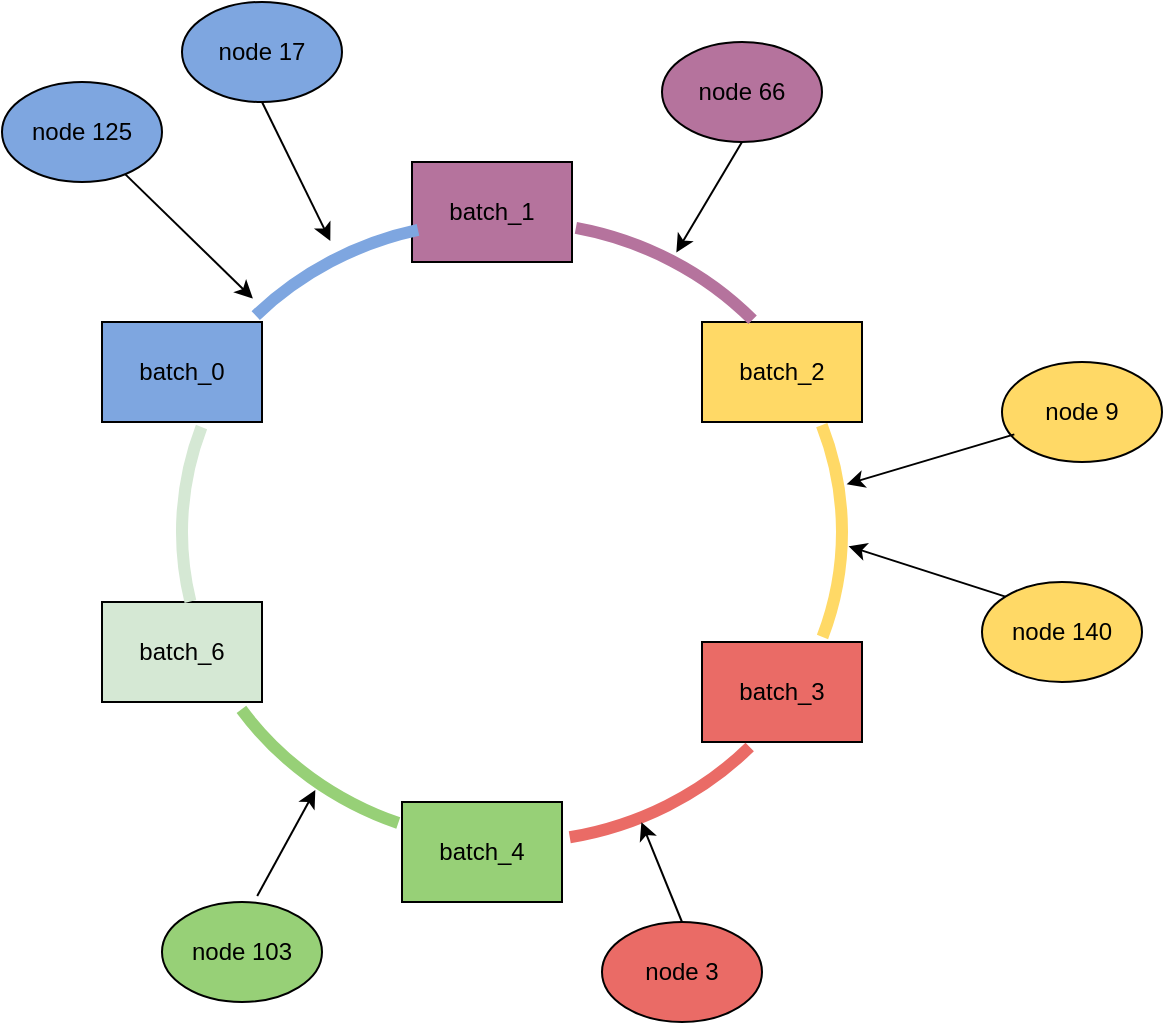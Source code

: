 <mxfile version="24.2.5" type="github">
  <diagram name="Page-1" id="aNCfaF_k5vk9_ocJTViG">
    <mxGraphModel dx="2204" dy="862" grid="1" gridSize="10" guides="1" tooltips="1" connect="1" arrows="1" fold="1" page="1" pageScale="1" pageWidth="850" pageHeight="1100" math="0" shadow="0">
      <root>
        <mxCell id="0" />
        <mxCell id="1" parent="0" />
        <mxCell id="5rkIK9EsfQD-b8T1kMjy-3" value="batch_0" style="rounded=0;whiteSpace=wrap;html=1;fillColor=#7EA6E0;" vertex="1" parent="1">
          <mxGeometry x="190" y="340" width="80" height="50" as="geometry" />
        </mxCell>
        <mxCell id="5rkIK9EsfQD-b8T1kMjy-4" value="batch_1" style="rounded=0;whiteSpace=wrap;html=1;fillColor=#B5739D;" vertex="1" parent="1">
          <mxGeometry x="345" y="260" width="80" height="50" as="geometry" />
        </mxCell>
        <mxCell id="5rkIK9EsfQD-b8T1kMjy-5" value="batch_2" style="rounded=0;whiteSpace=wrap;html=1;fillColor=#FFD966;" vertex="1" parent="1">
          <mxGeometry x="490" y="340" width="80" height="50" as="geometry" />
        </mxCell>
        <mxCell id="5rkIK9EsfQD-b8T1kMjy-6" value="batch_3" style="rounded=0;whiteSpace=wrap;html=1;fillColor=#EA6B66;" vertex="1" parent="1">
          <mxGeometry x="490" y="500" width="80" height="50" as="geometry" />
        </mxCell>
        <mxCell id="5rkIK9EsfQD-b8T1kMjy-7" value="batch_4" style="rounded=0;whiteSpace=wrap;html=1;fillColor=#97D077;" vertex="1" parent="1">
          <mxGeometry x="340" y="580" width="80" height="50" as="geometry" />
        </mxCell>
        <mxCell id="5rkIK9EsfQD-b8T1kMjy-8" value="batch_6" style="rounded=0;whiteSpace=wrap;html=1;fillColor=#D5E8D4;" vertex="1" parent="1">
          <mxGeometry x="190" y="480" width="80" height="50" as="geometry" />
        </mxCell>
        <mxCell id="5rkIK9EsfQD-b8T1kMjy-13" value="node 125" style="ellipse;whiteSpace=wrap;html=1;fillColor=#7EA6E0;" vertex="1" parent="1">
          <mxGeometry x="140" y="220" width="80" height="50" as="geometry" />
        </mxCell>
        <mxCell id="5rkIK9EsfQD-b8T1kMjy-14" value="" style="endArrow=classic;html=1;rounded=0;" edge="1" parent="1" source="5rkIK9EsfQD-b8T1kMjy-13">
          <mxGeometry width="50" height="50" relative="1" as="geometry">
            <mxPoint x="380" y="470" as="sourcePoint" />
            <mxPoint x="265.44" y="328.304" as="targetPoint" />
          </mxGeometry>
        </mxCell>
        <mxCell id="5rkIK9EsfQD-b8T1kMjy-15" value="node 17" style="ellipse;whiteSpace=wrap;html=1;fillColor=#7EA6E0;" vertex="1" parent="1">
          <mxGeometry x="230" y="180" width="80" height="50" as="geometry" />
        </mxCell>
        <mxCell id="5rkIK9EsfQD-b8T1kMjy-16" value="" style="endArrow=classic;html=1;rounded=0;exitX=0.5;exitY=1;exitDx=0;exitDy=0;entryX=0.263;entryY=0.061;entryDx=0;entryDy=0;entryPerimeter=0;" edge="1" parent="1" source="5rkIK9EsfQD-b8T1kMjy-15">
          <mxGeometry width="50" height="50" relative="1" as="geometry">
            <mxPoint x="380" y="470" as="sourcePoint" />
            <mxPoint x="304.16" y="299.52" as="targetPoint" />
          </mxGeometry>
        </mxCell>
        <mxCell id="5rkIK9EsfQD-b8T1kMjy-23" value="" style="verticalLabelPosition=bottom;verticalAlign=top;html=1;shape=mxgraph.basic.arc;startAngle=0.873;endAngle=0.964;fillColor=#7EA6E0;strokeColor=#7EA6E0;strokeWidth=6;" vertex="1" parent="1">
          <mxGeometry x="220" y="290" width="330" height="310" as="geometry" />
        </mxCell>
        <mxCell id="5rkIK9EsfQD-b8T1kMjy-24" value="" style="verticalLabelPosition=bottom;verticalAlign=top;html=1;shape=mxgraph.basic.arc;startAngle=0.031;endAngle=0.13;fillColor=#B5739D;strokeColor=#B5739D;strokeWidth=6;" vertex="1" parent="1">
          <mxGeometry x="230" y="290" width="330" height="310" as="geometry" />
        </mxCell>
        <mxCell id="5rkIK9EsfQD-b8T1kMjy-25" value="" style="verticalLabelPosition=bottom;verticalAlign=top;html=1;shape=mxgraph.basic.arc;startAngle=0.194;endAngle=0.305;fillColor=#FFD966;strokeColor=#FFD966;strokeWidth=6;" vertex="1" parent="1">
          <mxGeometry x="230" y="290" width="330" height="310" as="geometry" />
        </mxCell>
        <mxCell id="5rkIK9EsfQD-b8T1kMjy-26" value="" style="verticalLabelPosition=bottom;verticalAlign=top;html=1;shape=mxgraph.basic.arc;startAngle=0.372;endAngle=0.472;fillColor=#EA6B66;strokeColor=#EA6B66;strokeWidth=6;" vertex="1" parent="1">
          <mxGeometry x="230" y="290" width="330" height="310" as="geometry" />
        </mxCell>
        <mxCell id="5rkIK9EsfQD-b8T1kMjy-27" value="" style="verticalLabelPosition=bottom;verticalAlign=top;html=1;shape=mxgraph.basic.arc;startAngle=0.556;endAngle=0.653;fillColor=#97D077;strokeColor=#97D077;strokeWidth=6;" vertex="1" parent="1">
          <mxGeometry x="230" y="290" width="330" height="310" as="geometry" />
        </mxCell>
        <mxCell id="5rkIK9EsfQD-b8T1kMjy-28" value="" style="verticalLabelPosition=bottom;verticalAlign=top;html=1;shape=mxgraph.basic.arc;startAngle=0.714;endAngle=0.805;fillColor=#D5E8D4;strokeColor=#D5E8D4;strokeWidth=6;" vertex="1" parent="1">
          <mxGeometry x="230" y="290" width="330" height="310" as="geometry" />
        </mxCell>
        <mxCell id="5rkIK9EsfQD-b8T1kMjy-29" value="node 3" style="ellipse;whiteSpace=wrap;html=1;fillColor=#EA6B66;" vertex="1" parent="1">
          <mxGeometry x="440" y="640" width="80" height="50" as="geometry" />
        </mxCell>
        <mxCell id="5rkIK9EsfQD-b8T1kMjy-30" value="" style="endArrow=classic;html=1;rounded=0;entryX=0.696;entryY=0.968;entryDx=0;entryDy=0;entryPerimeter=0;exitX=0.5;exitY=0;exitDx=0;exitDy=0;" edge="1" parent="1" source="5rkIK9EsfQD-b8T1kMjy-29" target="5rkIK9EsfQD-b8T1kMjy-26">
          <mxGeometry width="50" height="50" relative="1" as="geometry">
            <mxPoint x="380" y="630" as="sourcePoint" />
            <mxPoint x="443.44" y="692.304" as="targetPoint" />
          </mxGeometry>
        </mxCell>
        <mxCell id="5rkIK9EsfQD-b8T1kMjy-31" value="node 103" style="ellipse;whiteSpace=wrap;html=1;fillColor=#97D077;" vertex="1" parent="1">
          <mxGeometry x="220" y="630" width="80" height="50" as="geometry" />
        </mxCell>
        <mxCell id="5rkIK9EsfQD-b8T1kMjy-32" value="" style="endArrow=classic;html=1;rounded=0;entryX=0.202;entryY=0.916;entryDx=0;entryDy=0;entryPerimeter=0;exitX=0.595;exitY=-0.06;exitDx=0;exitDy=0;exitPerimeter=0;" edge="1" parent="1" source="5rkIK9EsfQD-b8T1kMjy-31" target="5rkIK9EsfQD-b8T1kMjy-27">
          <mxGeometry width="50" height="50" relative="1" as="geometry">
            <mxPoint x="240" y="640" as="sourcePoint" />
            <mxPoint x="220" y="590" as="targetPoint" />
          </mxGeometry>
        </mxCell>
        <mxCell id="5rkIK9EsfQD-b8T1kMjy-34" value="node 66" style="ellipse;whiteSpace=wrap;html=1;fillColor=#B5739D;" vertex="1" parent="1">
          <mxGeometry x="470" y="200" width="80" height="50" as="geometry" />
        </mxCell>
        <mxCell id="5rkIK9EsfQD-b8T1kMjy-37" value="" style="endArrow=classic;html=1;rounded=0;exitX=0.5;exitY=1;exitDx=0;exitDy=0;entryX=0.749;entryY=0.049;entryDx=0;entryDy=0;entryPerimeter=0;" edge="1" parent="1" source="5rkIK9EsfQD-b8T1kMjy-34" target="5rkIK9EsfQD-b8T1kMjy-24">
          <mxGeometry width="50" height="50" relative="1" as="geometry">
            <mxPoint x="510" y="280" as="sourcePoint" />
            <mxPoint x="560" y="230" as="targetPoint" />
          </mxGeometry>
        </mxCell>
        <mxCell id="5rkIK9EsfQD-b8T1kMjy-38" value="node 9" style="ellipse;whiteSpace=wrap;html=1;fillColor=#FFD966;" vertex="1" parent="1">
          <mxGeometry x="640" y="360" width="80" height="50" as="geometry" />
        </mxCell>
        <mxCell id="5rkIK9EsfQD-b8T1kMjy-39" value="node 140" style="ellipse;whiteSpace=wrap;html=1;fillColor=#FFD966;" vertex="1" parent="1">
          <mxGeometry x="630" y="470" width="80" height="50" as="geometry" />
        </mxCell>
        <mxCell id="5rkIK9EsfQD-b8T1kMjy-41" value="" style="endArrow=classic;html=1;rounded=0;exitX=0.077;exitY=0.724;exitDx=0;exitDy=0;entryX=1.007;entryY=0.423;entryDx=0;entryDy=0;entryPerimeter=0;exitPerimeter=0;" edge="1" parent="1" source="5rkIK9EsfQD-b8T1kMjy-38" target="5rkIK9EsfQD-b8T1kMjy-25">
          <mxGeometry width="50" height="50" relative="1" as="geometry">
            <mxPoint x="613" y="400" as="sourcePoint" />
            <mxPoint x="590" y="465" as="targetPoint" />
          </mxGeometry>
        </mxCell>
        <mxCell id="5rkIK9EsfQD-b8T1kMjy-42" value="" style="endArrow=classic;html=1;rounded=0;exitX=0;exitY=0;exitDx=0;exitDy=0;entryX=1.01;entryY=0.523;entryDx=0;entryDy=0;entryPerimeter=0;" edge="1" parent="1" source="5rkIK9EsfQD-b8T1kMjy-39" target="5rkIK9EsfQD-b8T1kMjy-25">
          <mxGeometry width="50" height="50" relative="1" as="geometry">
            <mxPoint x="650" y="410" as="sourcePoint" />
            <mxPoint x="572" y="431" as="targetPoint" />
          </mxGeometry>
        </mxCell>
        <mxCell id="5rkIK9EsfQD-b8T1kMjy-43" style="edgeStyle=orthogonalEdgeStyle;rounded=0;orthogonalLoop=1;jettySize=auto;html=1;exitX=0.5;exitY=1;exitDx=0;exitDy=0;" edge="1" parent="1" source="5rkIK9EsfQD-b8T1kMjy-38" target="5rkIK9EsfQD-b8T1kMjy-38">
          <mxGeometry relative="1" as="geometry" />
        </mxCell>
      </root>
    </mxGraphModel>
  </diagram>
</mxfile>

